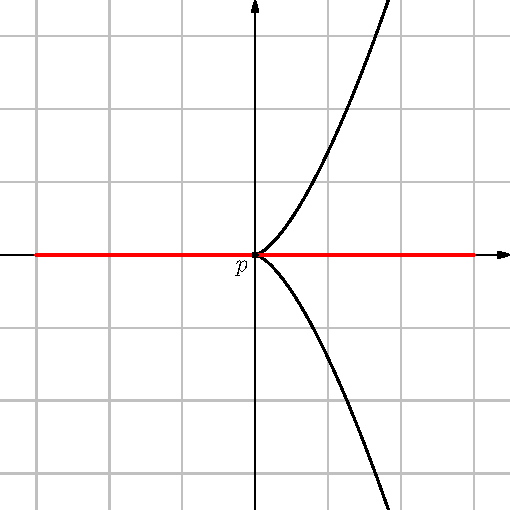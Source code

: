 import contour; import graph;
size(9cm);
real xmin = -7, xmax = 7, ymin = -7, ymax = 7; 
pen cqcqcq = rgb(0.7529411764705882,0.7529411764705882,0.7529411764705882); 
 
/* draw grid of horizontal/vertical lines */
pen gridstyle = linewidth(0.7) + cqcqcq; real gridx = 2., gridy = 2.; /* grid intervals */
for(real i = ceil(xmin/gridx)*gridx; i <= floor(xmax/gridx)*gridx; i += gridx)
 draw((i,ymin)--(i,ymax), gridstyle);
for(real i = ceil(ymin/gridy)*gridy; i <= floor(ymax/gridy)*gridy; i += gridy)
 draw((xmin,i)--(xmax,i), gridstyle);
 /* end grid */ 

Label laxis; laxis.p = fontsize(10); 
yaxis(ymin, ymax, EndArrow(6), above = true);
xaxis(xmin, xmax, EndArrow(6), above = true);


real implicitf1 (real x, real y) { return 1.0*y^2-1.0*x^3; } 
draw(contour(implicitf1, (xmin,ymin), (xmax,ymax), new real[]{0}, 500), linewidth(1)); 
draw((-6,0)--(6,0), linewidth(1.5)+red);
 /* dots and labels */
dot((0,0));
label("$p$", SW*0.5);
clip((xmin,ymin)--(xmin,ymax)--(xmax,ymax)--(xmax,ymin)--cycle); 
 /* end of picture */
